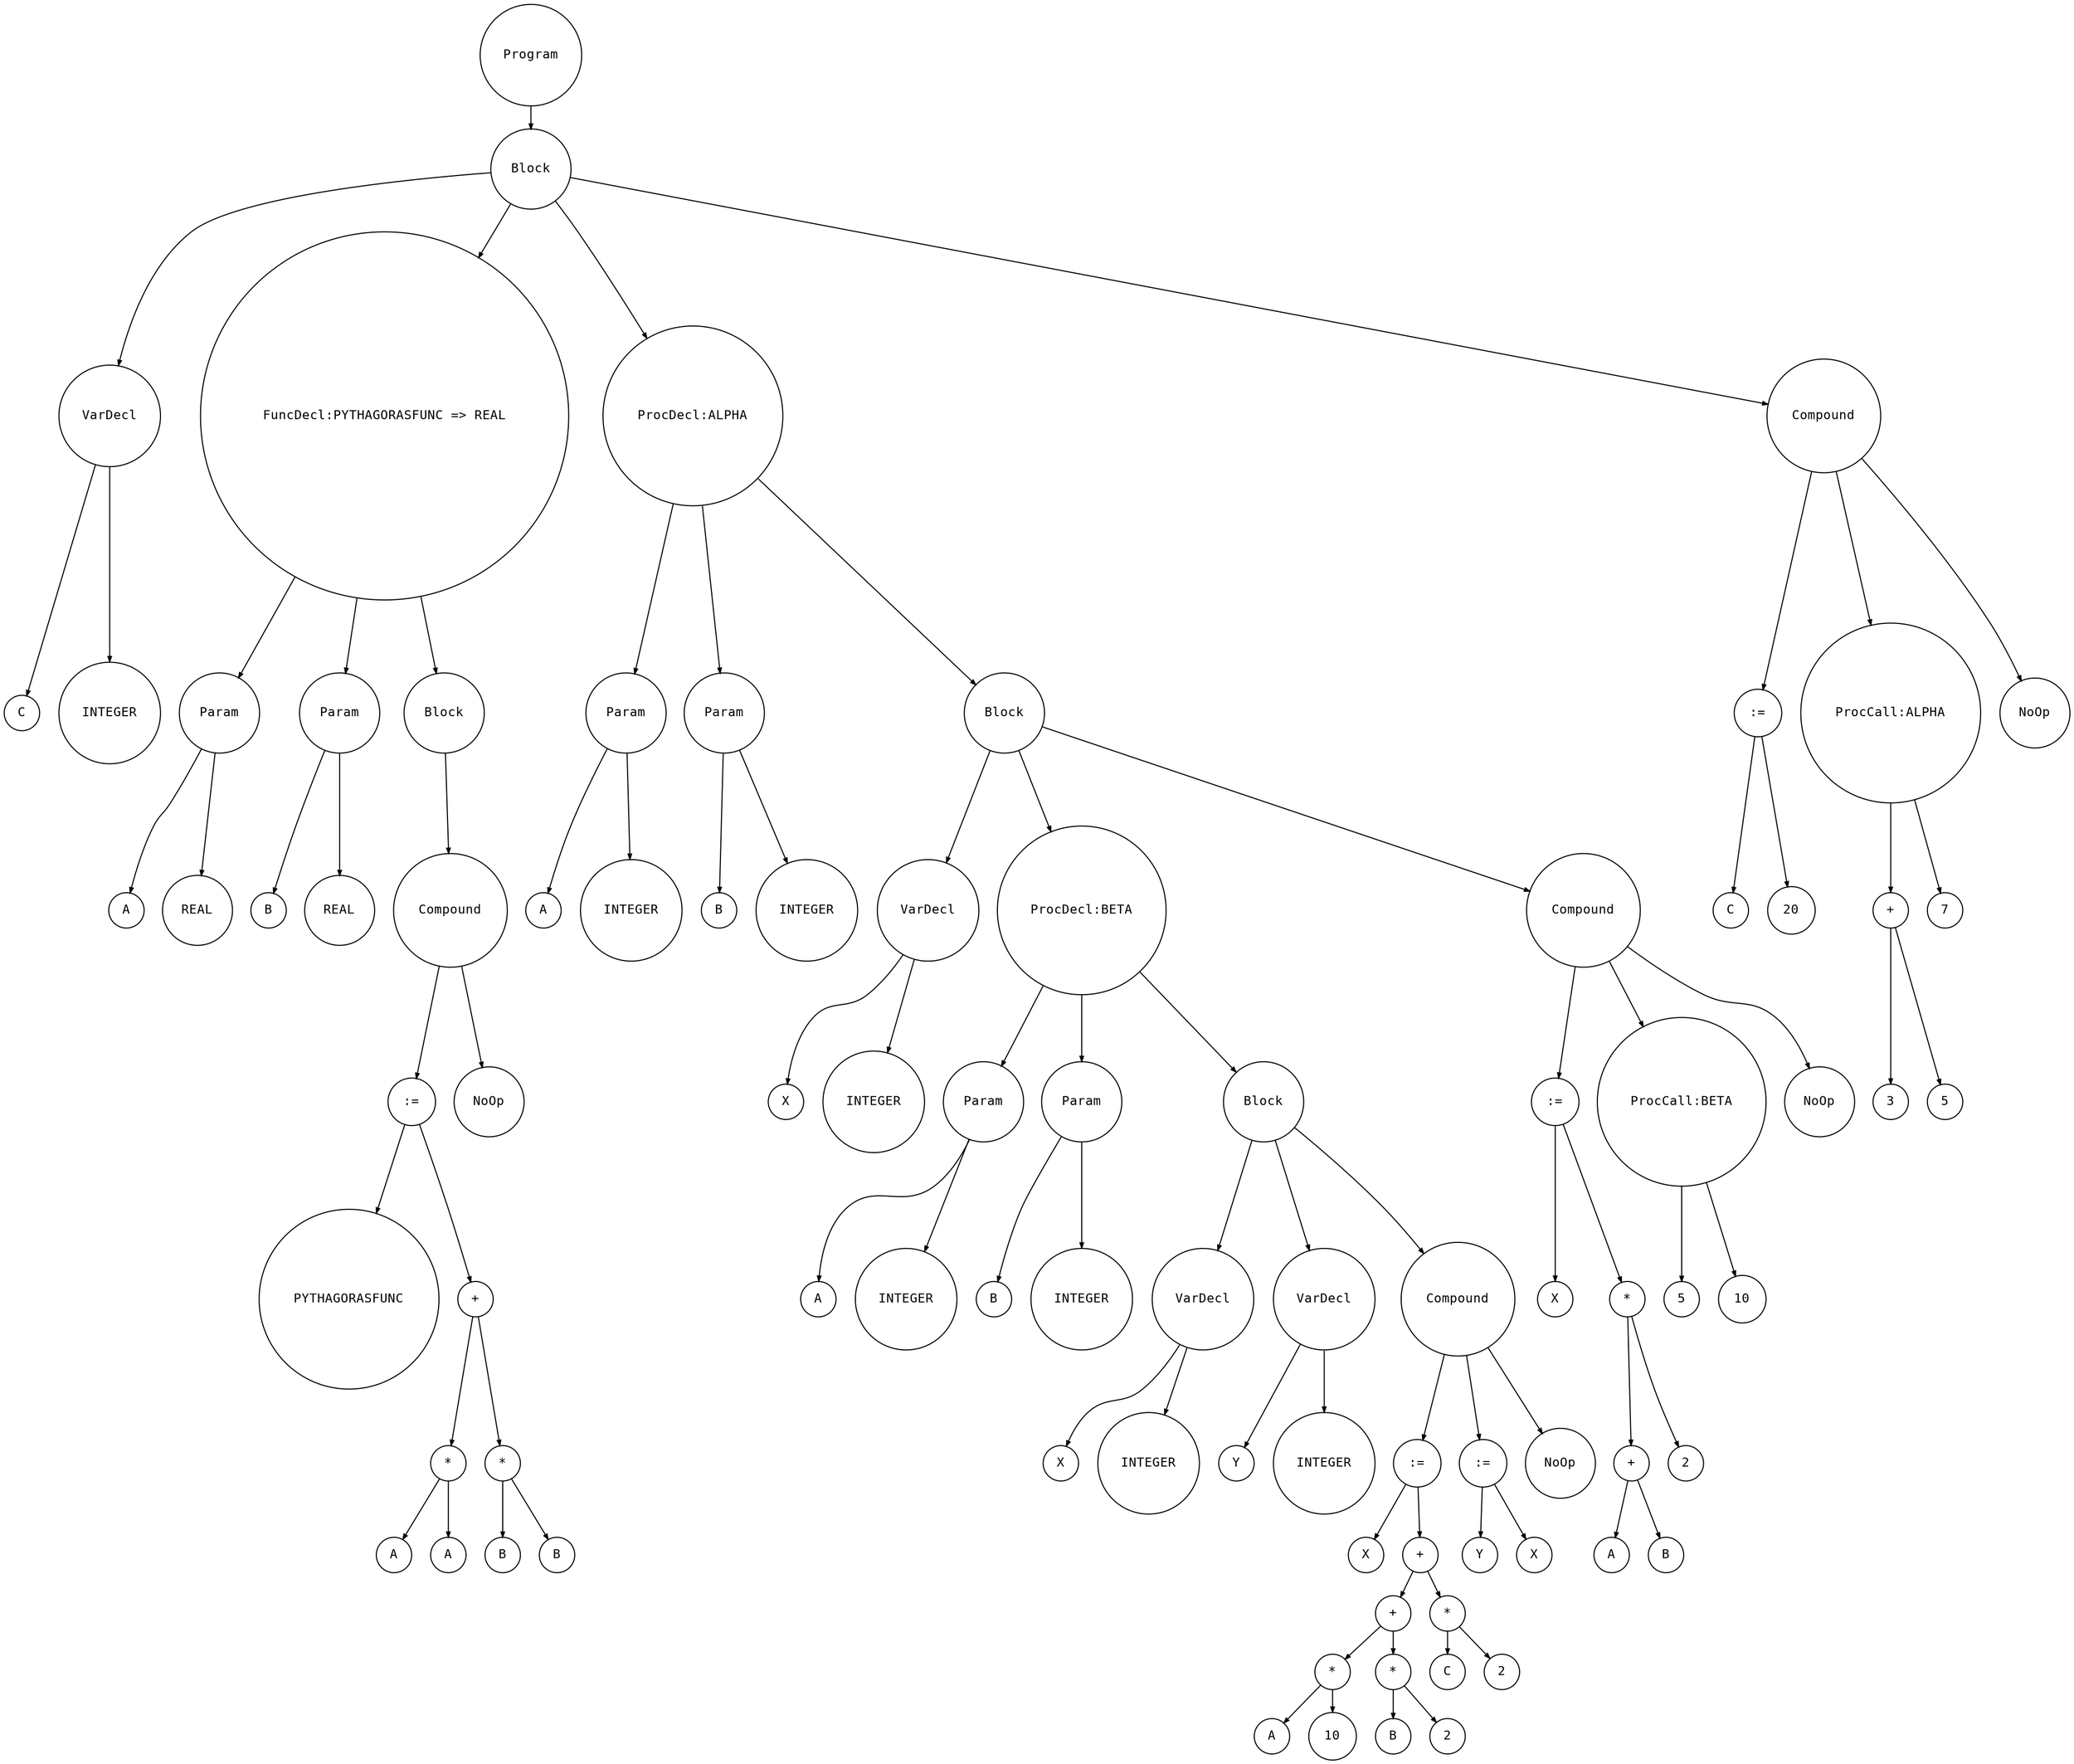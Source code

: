 digraph astgraph {
  node [shape=circle, fontsize=12, fontname="Courier", height=.1];
  ranksep=.3;
  edge [arrowsize=.5]
  node1 [label="Program"]
  node2 [label="Block"]
  node3 [label="VarDecl"]
  node4 [label="C"]
  node3 -> node4
  node5 [label="INTEGER"]
  node3 -> node5
  node6 [label="FuncDecl:PYTHAGORASFUNC => REAL"]
  node7 [label="Param"]
  node8 [label="A"]
  node7 -> node8
  node9 [label="REAL"]
  node7 -> node9
  node6 -> node7
  node10 [label="Param"]
  node11 [label="B"]
  node10 -> node11
  node12 [label="REAL"]
  node10 -> node12
  node6 -> node10
  node13 [label="Block"]
  node14 [label="Compound"]
  node15 [label=":="]
  node16 [label="PYTHAGORASFUNC"]
  node17 [label="+"]
  node18 [label="*"]
  node19 [label="A"]
  node20 [label="A"]
  node18 -> node19
  node18 -> node20
  node21 [label="*"]
  node22 [label="B"]
  node23 [label="B"]
  node21 -> node22
  node21 -> node23
  node17 -> node18
  node17 -> node21
  node15 -> node16
  node15 -> node17
  node14 -> node15
  node24 [label="NoOp"]
  node14 -> node24
  node13 -> node14
  node6 -> node13
  node25 [label="ProcDecl:ALPHA"]
  node26 [label="Param"]
  node27 [label="A"]
  node26 -> node27
  node28 [label="INTEGER"]
  node26 -> node28
  node25 -> node26
  node29 [label="Param"]
  node30 [label="B"]
  node29 -> node30
  node31 [label="INTEGER"]
  node29 -> node31
  node25 -> node29
  node32 [label="Block"]
  node33 [label="VarDecl"]
  node34 [label="X"]
  node33 -> node34
  node35 [label="INTEGER"]
  node33 -> node35
  node36 [label="ProcDecl:BETA"]
  node37 [label="Param"]
  node38 [label="A"]
  node37 -> node38
  node39 [label="INTEGER"]
  node37 -> node39
  node36 -> node37
  node40 [label="Param"]
  node41 [label="B"]
  node40 -> node41
  node42 [label="INTEGER"]
  node40 -> node42
  node36 -> node40
  node43 [label="Block"]
  node44 [label="VarDecl"]
  node45 [label="X"]
  node44 -> node45
  node46 [label="INTEGER"]
  node44 -> node46
  node47 [label="VarDecl"]
  node48 [label="Y"]
  node47 -> node48
  node49 [label="INTEGER"]
  node47 -> node49
  node50 [label="Compound"]
  node51 [label=":="]
  node52 [label="X"]
  node53 [label="+"]
  node54 [label="+"]
  node55 [label="*"]
  node56 [label="A"]
  node57 [label="10"]
  node55 -> node56
  node55 -> node57
  node58 [label="*"]
  node59 [label="B"]
  node60 [label="2"]
  node58 -> node59
  node58 -> node60
  node54 -> node55
  node54 -> node58
  node61 [label="*"]
  node62 [label="C"]
  node63 [label="2"]
  node61 -> node62
  node61 -> node63
  node53 -> node54
  node53 -> node61
  node51 -> node52
  node51 -> node53
  node50 -> node51
  node64 [label=":="]
  node65 [label="Y"]
  node66 [label="X"]
  node64 -> node65
  node64 -> node66
  node50 -> node64
  node67 [label="NoOp"]
  node50 -> node67
  node43 -> node44
  node43 -> node47
  node43 -> node50
  node36 -> node43
  node68 [label="Compound"]
  node69 [label=":="]
  node70 [label="X"]
  node71 [label="*"]
  node72 [label="+"]
  node73 [label="A"]
  node74 [label="B"]
  node72 -> node73
  node72 -> node74
  node75 [label="2"]
  node71 -> node72
  node71 -> node75
  node69 -> node70
  node69 -> node71
  node68 -> node69
  node76 [label="ProcCall:BETA"]
  node77 [label="5"]
  node76 -> node77
  node78 [label="10"]
  node76 -> node78
  node68 -> node76
  node79 [label="NoOp"]
  node68 -> node79
  node32 -> node33
  node32 -> node36
  node32 -> node68
  node25 -> node32
  node80 [label="Compound"]
  node81 [label=":="]
  node82 [label="C"]
  node83 [label="20"]
  node81 -> node82
  node81 -> node83
  node80 -> node81
  node84 [label="ProcCall:ALPHA"]
  node85 [label="+"]
  node86 [label="3"]
  node87 [label="5"]
  node85 -> node86
  node85 -> node87
  node84 -> node85
  node88 [label="7"]
  node84 -> node88
  node80 -> node84
  node89 [label="NoOp"]
  node80 -> node89
  node2 -> node3
  node2 -> node6
  node2 -> node25
  node2 -> node80
  node1 -> node2
}